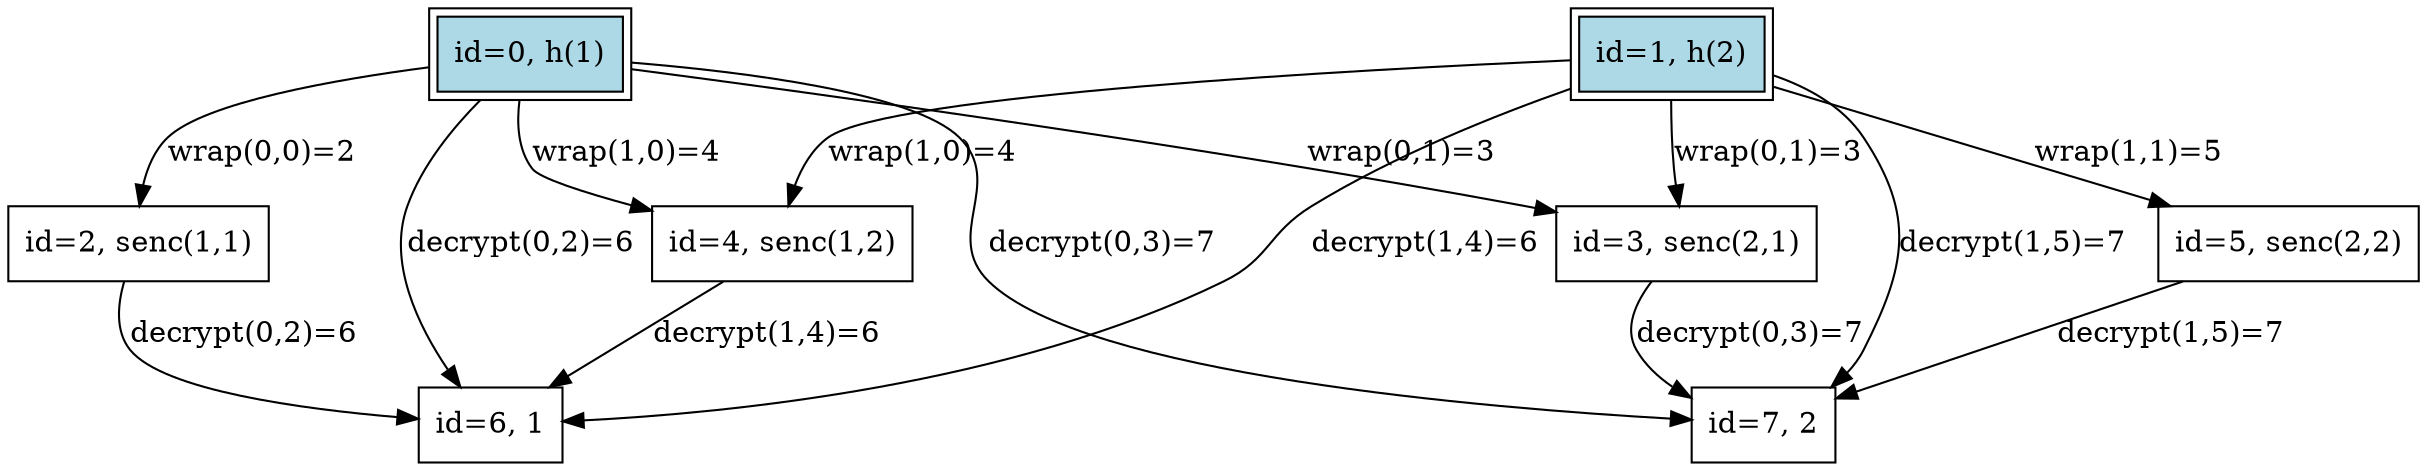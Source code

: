 digraph {
    0 [ label = "id=0, h(1)" shape=box, style=filled, fillcolor=lightblue, peripheries=2]
    1 [ label = "id=1, h(2)" shape=box, style=filled, fillcolor=lightblue, peripheries=2]
    2 [ label = "id=2, senc(1,1)" shape=box]
    3 [ label = "id=3, senc(2,1)" shape=box]
    4 [ label = "id=4, senc(1,2)" shape=box]
    5 [ label = "id=5, senc(2,2)" shape=box]
    6 [ label = "id=6, 1" shape=box]
    7 [ label = "id=7, 2" shape=box]
    0 -> 2 [ label = "wrap(0,0)=2" ]
    0 -> 3 [ label = "wrap(0,1)=3" ]
    1 -> 3 [ label = "wrap(0,1)=3" ]
    1 -> 4 [ label = "wrap(1,0)=4" ]
    0 -> 4 [ label = "wrap(1,0)=4" ]
    1 -> 5 [ label = "wrap(1,1)=5" ]
    0 -> 6 [ label = "decrypt(0,2)=6" ]
    2 -> 6 [ label = "decrypt(0,2)=6" ]
    0 -> 7 [ label = "decrypt(0,3)=7" ]
    3 -> 7 [ label = "decrypt(0,3)=7" ]
    1 -> 6 [ label = "decrypt(1,4)=6" ]
    4 -> 6 [ label = "decrypt(1,4)=6" ]
    1 -> 7 [ label = "decrypt(1,5)=7" ]
    5 -> 7 [ label = "decrypt(1,5)=7" ]
}

